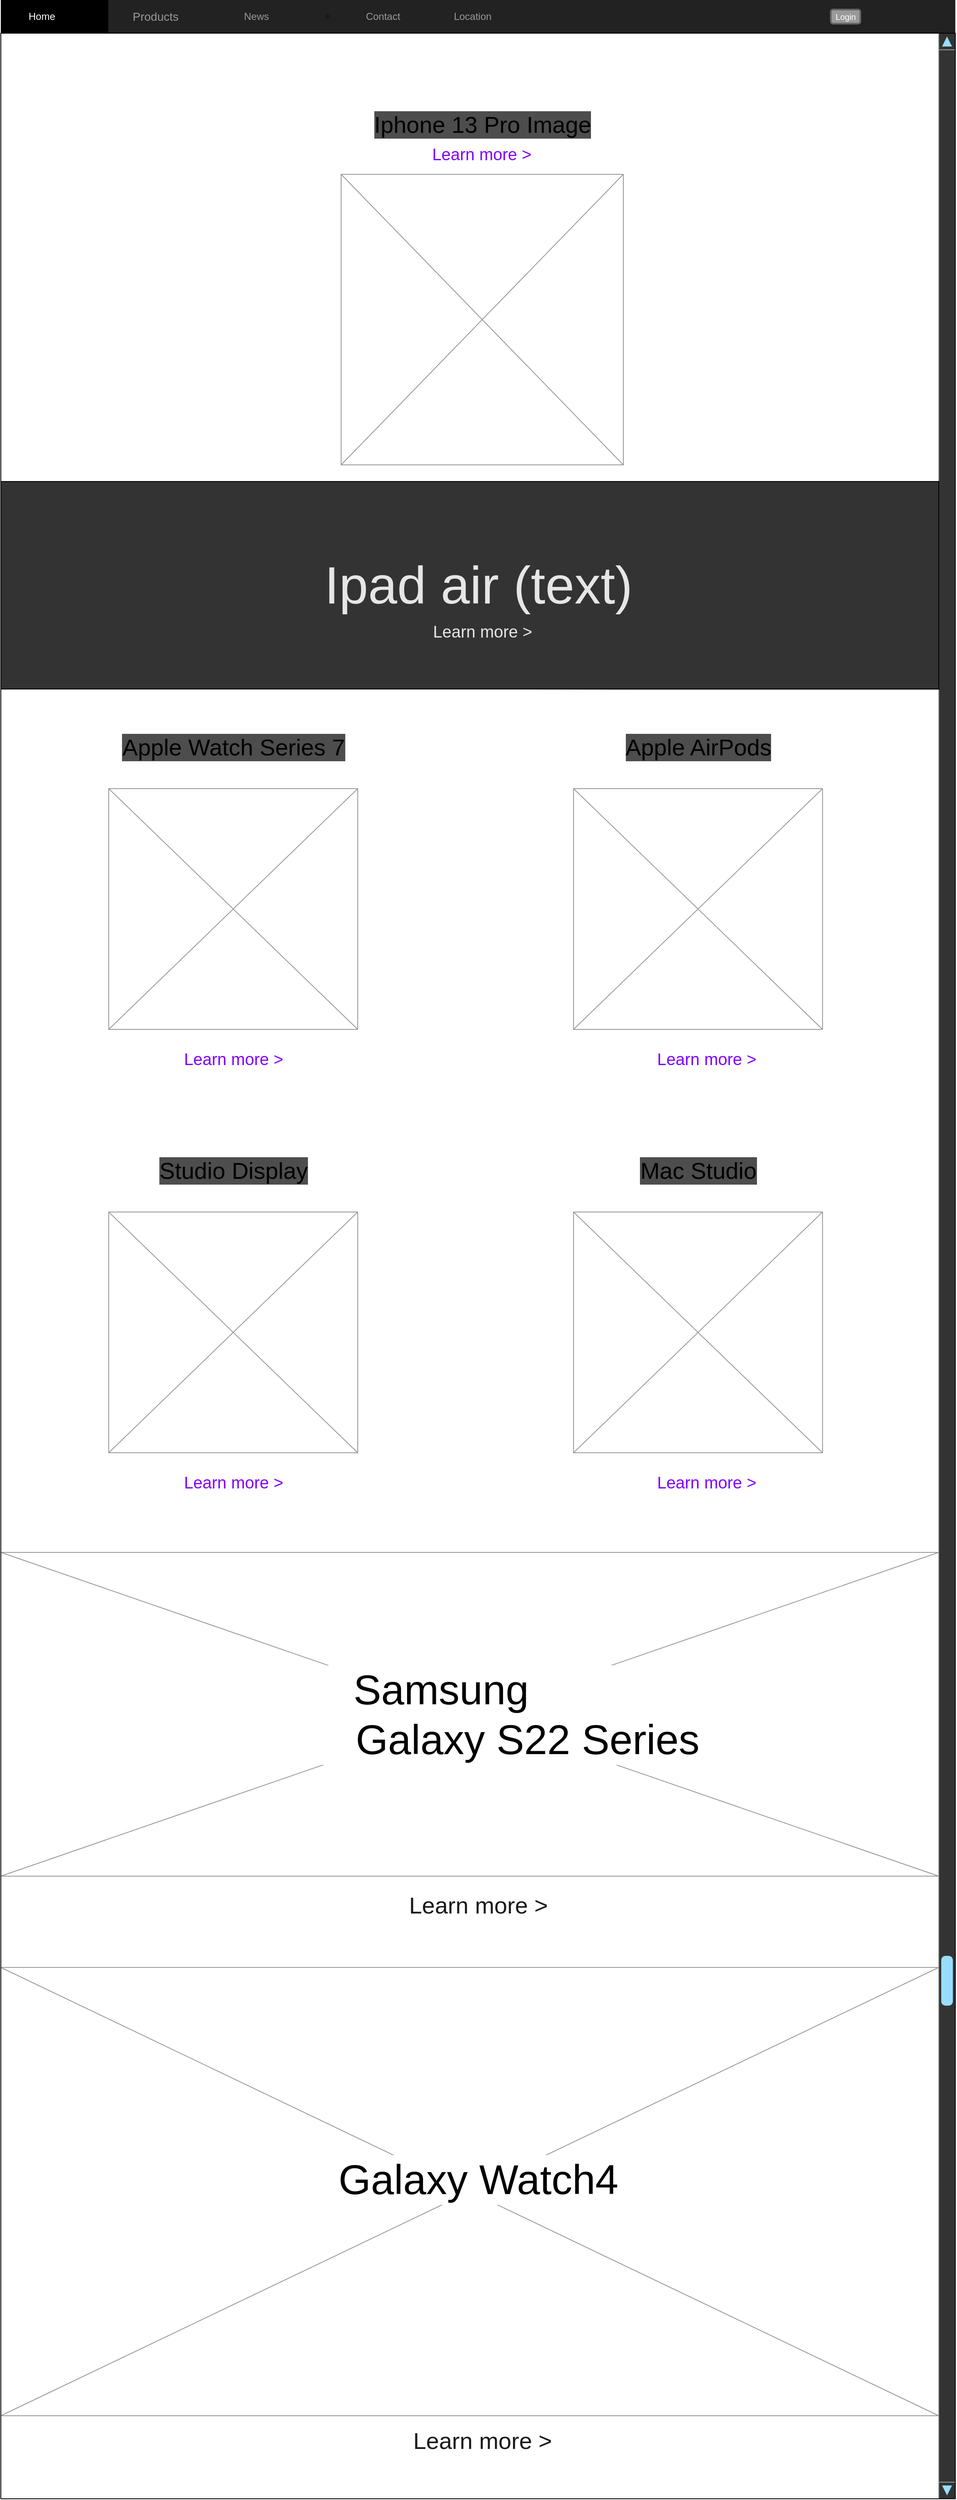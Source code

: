 <mxfile version="17.2.4" type="device"><diagram name="Page-1" id="c9db0220-8083-56f3-ca83-edcdcd058819"><mxGraphModel dx="1736" dy="1106" grid="1" gridSize="10" guides="1" tooltips="1" connect="1" arrows="1" fold="1" page="1" pageScale="1.5" pageWidth="826" pageHeight="1169" background="none" math="0" shadow="0"><root><mxCell id="0" style=";html=1;"/><mxCell id="1" style=";html=1;" parent="0"/><mxCell id="3d76a8aef4d5c911-1" value="" style="html=1;shadow=0;dashed=0;shape=mxgraph.bootstrap.rect;fillColor=#222222;strokeColor=none;whiteSpace=wrap;rounded=0;fontSize=12;fontColor=#000000;align=center;" parent="1" vertex="1"><mxGeometry x="40" y="70" width="1150" height="40" as="geometry"/></mxCell><mxCell id="3d76a8aef4d5c911-2" value="Products" style="html=1;shadow=0;dashed=0;fillColor=none;strokeColor=none;shape=mxgraph.bootstrap.rect;fontColor=#999999;fontSize=14;whiteSpace=wrap;" parent="3d76a8aef4d5c911-1" vertex="1"><mxGeometry x="129.38" width="115" height="40" as="geometry"/></mxCell><mxCell id="3d76a8aef4d5c911-5" value="News" style="html=1;shadow=0;dashed=0;fillColor=none;strokeColor=none;shape=mxgraph.bootstrap.rect;fontColor=#999999;spacingRight=30;whiteSpace=wrap;" parent="3d76a8aef4d5c911-1" vertex="1"><mxGeometry x="244.375" width="158.125" height="40" as="geometry"/></mxCell><mxCell id="3d76a8aef4d5c911-6" value="" style="html=1;shadow=0;dashed=0;shape=mxgraph.bootstrap.rrect;rSize=8;fillColor=#1A1A1A;strokeColor=none;fontColor=#ffffff;whiteSpace=wrap;" parent="3d76a8aef4d5c911-5" vertex="1"><mxGeometry x="1" y="0.5" width="6" height="6.5" relative="1" as="geometry"><mxPoint x="-12" y="-3" as="offset"/></mxGeometry></mxCell><mxCell id="3d76a8aef4d5c911-7" value="Contact" style="html=1;shadow=0;dashed=0;fillColor=none;strokeColor=none;shape=mxgraph.bootstrap.rect;fontColor=#999999;whiteSpace=wrap;" parent="3d76a8aef4d5c911-1" vertex="1"><mxGeometry x="402.5" width="115" height="40" as="geometry"/></mxCell><mxCell id="3d76a8aef4d5c911-8" value="Location" style="html=1;shadow=0;dashed=0;fillColor=none;strokeColor=none;shape=mxgraph.bootstrap.rect;fontColor=#999999;whiteSpace=wrap;" parent="3d76a8aef4d5c911-1" vertex="1"><mxGeometry x="517.5" width="100.625" height="40" as="geometry"/></mxCell><mxCell id="3d76a8aef4d5c911-3" value="Home" style="html=1;shadow=0;dashed=0;shape=mxgraph.bootstrap.rect;fillColor=#000000;strokeColor=none;fontColor=#ffffff;spacingRight=30;whiteSpace=wrap;" parent="3d76a8aef4d5c911-1" vertex="1"><mxGeometry width="129.375" height="40" as="geometry"/></mxCell><mxCell id="-0owgSE384c0aVFqQUic-1" value="Login" style="rounded=1;html=1;shadow=0;dashed=0;whiteSpace=wrap;fontSize=10;fillColor=#999999;align=center;strokeColor=#666666;fontColor=#ffffff;strokeWidth=2;" vertex="1" parent="3d76a8aef4d5c911-1"><mxGeometry x="1000" y="11.56" width="35.5" height="16.88" as="geometry"/></mxCell><mxCell id="-0owgSE384c0aVFqQUic-2" value="" style="verticalLabelPosition=bottom;shadow=0;dashed=0;align=center;html=1;verticalAlign=top;strokeWidth=1;shape=mxgraph.mockup.navigation.scrollBar;strokeColor=#999999;barPos=20;fillColor2=#99ddff;strokeColor2=none;direction=north;fillColor=#333333;" vertex="1" parent="1"><mxGeometry x="1170" y="110" width="20" height="2970" as="geometry"/></mxCell><mxCell id="-0owgSE384c0aVFqQUic-3" value="" style="verticalLabelPosition=bottom;shadow=0;dashed=0;align=center;html=1;verticalAlign=top;strokeWidth=1;shape=mxgraph.mockup.graphics.simpleIcon;strokeColor=#999999;fillColor=#ffffff;rounded=0;labelBackgroundColor=none;fontFamily=Verdana;fontSize=12;fontColor=#000000;" vertex="1" parent="1"><mxGeometry x="450" y="280" width="340" height="350" as="geometry"/></mxCell><mxCell id="-0owgSE384c0aVFqQUic-4" value="&lt;font style=&quot;font-size: 28px&quot;&gt;Iphone 13 Pro Image&lt;/font&gt;" style="text;html=1;resizable=0;autosize=1;align=center;verticalAlign=middle;points=[];fillColor=none;strokeColor=none;rounded=0;fontSize=28;labelBackgroundColor=#4D4D4D;" vertex="1" parent="1"><mxGeometry x="480" y="200" width="280" height="40" as="geometry"/></mxCell><mxCell id="-0owgSE384c0aVFqQUic-5" value="" style="endArrow=none;html=1;rounded=0;fontSize=28;entryX=1;entryY=0;entryDx=0;entryDy=0;" edge="1" parent="1" target="-0owgSE384c0aVFqQUic-8"><mxGeometry width="50" height="50" relative="1" as="geometry"><mxPoint x="40" y="650" as="sourcePoint"/><mxPoint x="660" y="650" as="targetPoint"/></mxGeometry></mxCell><mxCell id="-0owgSE384c0aVFqQUic-6" value="" style="endArrow=none;html=1;rounded=0;fontSize=28;entryX=0.509;entryY=0.058;entryDx=0;entryDy=0;entryPerimeter=0;" edge="1" parent="1"><mxGeometry width="50" height="50" relative="1" as="geometry"><mxPoint x="40.0" y="900" as="sourcePoint"/><mxPoint x="1171.16" y="900.1" as="targetPoint"/></mxGeometry></mxCell><mxCell id="-0owgSE384c0aVFqQUic-8" value="" style="rounded=0;whiteSpace=wrap;html=1;labelBackgroundColor=none;fontSize=28;fillColor=#333333;fontColor=#1A1A1A;" vertex="1" parent="1"><mxGeometry x="40" y="650" width="1130" height="250" as="geometry"/></mxCell><mxCell id="-0owgSE384c0aVFqQUic-9" value="Ipad air (text)" style="text;html=1;resizable=0;autosize=1;align=center;verticalAlign=middle;points=[];fillColor=none;strokeColor=none;rounded=0;labelBackgroundColor=none;fontSize=63;fontColor=#E6E6E6;" vertex="1" parent="1"><mxGeometry x="420" y="735" width="390" height="80" as="geometry"/></mxCell><mxCell id="-0owgSE384c0aVFqQUic-12" value="Learn more &amp;gt;" style="text;html=1;resizable=0;autosize=1;align=center;verticalAlign=middle;points=[];fillColor=none;strokeColor=none;rounded=0;labelBackgroundColor=none;fontSize=20;fontColor=#E6E6E6;" vertex="1" parent="1"><mxGeometry x="550" y="815" width="140" height="30" as="geometry"/></mxCell><mxCell id="-0owgSE384c0aVFqQUic-13" value="Learn more &amp;gt;" style="text;html=1;resizable=0;autosize=1;align=center;verticalAlign=middle;points=[];fillColor=none;strokeColor=none;rounded=0;labelBackgroundColor=none;fontSize=20;fontColor=#7F00FF;" vertex="1" parent="1"><mxGeometry x="549" y="240" width="140" height="30" as="geometry"/></mxCell><mxCell id="-0owgSE384c0aVFqQUic-14" value="" style="verticalLabelPosition=bottom;shadow=0;dashed=0;align=center;html=1;verticalAlign=top;strokeWidth=1;shape=mxgraph.mockup.graphics.simpleIcon;strokeColor=#999999;fillColor=#ffffff;rounded=0;labelBackgroundColor=none;fontFamily=Verdana;fontSize=12;fontColor=#000000;" vertex="1" parent="1"><mxGeometry x="170" y="1020" width="300" height="290" as="geometry"/></mxCell><mxCell id="-0owgSE384c0aVFqQUic-15" value="" style="verticalLabelPosition=bottom;shadow=0;dashed=0;align=center;html=1;verticalAlign=top;strokeWidth=1;shape=mxgraph.mockup.graphics.simpleIcon;strokeColor=#999999;fillColor=#ffffff;rounded=0;labelBackgroundColor=none;fontFamily=Verdana;fontSize=12;fontColor=#000000;" vertex="1" parent="1"><mxGeometry x="730" y="1020" width="300" height="290" as="geometry"/></mxCell><mxCell id="-0owgSE384c0aVFqQUic-16" value="Apple Watch Series 7" style="text;html=1;resizable=0;autosize=1;align=center;verticalAlign=middle;points=[];fillColor=none;strokeColor=none;rounded=0;fontSize=28;labelBackgroundColor=#4D4D4D;" vertex="1" parent="1"><mxGeometry x="180" y="950" width="280" height="40" as="geometry"/></mxCell><mxCell id="-0owgSE384c0aVFqQUic-17" value="&lt;font style=&quot;font-size: 28px&quot;&gt;Apple AirPods&lt;/font&gt;" style="text;html=1;resizable=0;autosize=1;align=center;verticalAlign=middle;points=[];fillColor=none;strokeColor=none;rounded=0;fontSize=28;labelBackgroundColor=#4D4D4D;" vertex="1" parent="1"><mxGeometry x="785" y="950" width="190" height="40" as="geometry"/></mxCell><mxCell id="-0owgSE384c0aVFqQUic-18" value="Learn more &amp;gt;" style="text;html=1;resizable=0;autosize=1;align=center;verticalAlign=middle;points=[];fillColor=none;strokeColor=none;rounded=0;labelBackgroundColor=none;fontSize=20;fontColor=#7F00FF;" vertex="1" parent="1"><mxGeometry x="250" y="1330" width="140" height="30" as="geometry"/></mxCell><mxCell id="-0owgSE384c0aVFqQUic-19" value="Learn more &amp;gt;" style="text;html=1;resizable=0;autosize=1;align=center;verticalAlign=middle;points=[];fillColor=none;strokeColor=none;rounded=0;labelBackgroundColor=none;fontSize=20;fontColor=#7F00FF;" vertex="1" parent="1"><mxGeometry x="820" y="1330" width="140" height="30" as="geometry"/></mxCell><mxCell id="-0owgSE384c0aVFqQUic-20" value="" style="verticalLabelPosition=bottom;shadow=0;dashed=0;align=center;html=1;verticalAlign=top;strokeWidth=1;shape=mxgraph.mockup.graphics.simpleIcon;strokeColor=#999999;fillColor=#ffffff;rounded=0;labelBackgroundColor=none;fontFamily=Verdana;fontSize=12;fontColor=#000000;" vertex="1" parent="1"><mxGeometry x="170" y="1530" width="300" height="290" as="geometry"/></mxCell><mxCell id="-0owgSE384c0aVFqQUic-21" value="" style="verticalLabelPosition=bottom;shadow=0;dashed=0;align=center;html=1;verticalAlign=top;strokeWidth=1;shape=mxgraph.mockup.graphics.simpleIcon;strokeColor=#999999;fillColor=#ffffff;rounded=0;labelBackgroundColor=none;fontFamily=Verdana;fontSize=12;fontColor=#000000;" vertex="1" parent="1"><mxGeometry x="730" y="1530" width="300" height="290" as="geometry"/></mxCell><mxCell id="-0owgSE384c0aVFqQUic-22" value="Studio Display" style="text;html=1;resizable=0;autosize=1;align=center;verticalAlign=middle;points=[];fillColor=none;strokeColor=none;rounded=0;fontSize=28;labelBackgroundColor=#4D4D4D;" vertex="1" parent="1"><mxGeometry x="225" y="1460" width="190" height="40" as="geometry"/></mxCell><mxCell id="-0owgSE384c0aVFqQUic-23" value="Mac Studio" style="text;html=1;resizable=0;autosize=1;align=center;verticalAlign=middle;points=[];fillColor=none;strokeColor=none;rounded=0;fontSize=28;labelBackgroundColor=#4D4D4D;" vertex="1" parent="1"><mxGeometry x="800" y="1460" width="160" height="40" as="geometry"/></mxCell><mxCell id="-0owgSE384c0aVFqQUic-24" value="Learn more &amp;gt;" style="text;html=1;resizable=0;autosize=1;align=center;verticalAlign=middle;points=[];fillColor=none;strokeColor=none;rounded=0;labelBackgroundColor=none;fontSize=20;fontColor=#7F00FF;" vertex="1" parent="1"><mxGeometry x="250" y="1840" width="140" height="30" as="geometry"/></mxCell><mxCell id="-0owgSE384c0aVFqQUic-25" value="Learn more &amp;gt;" style="text;html=1;resizable=0;autosize=1;align=center;verticalAlign=middle;points=[];fillColor=none;strokeColor=none;rounded=0;labelBackgroundColor=none;fontSize=20;fontColor=#7F00FF;" vertex="1" parent="1"><mxGeometry x="820" y="1840" width="140" height="30" as="geometry"/></mxCell><mxCell id="-0owgSE384c0aVFqQUic-28" value="" style="verticalLabelPosition=bottom;shadow=0;dashed=0;align=center;html=1;verticalAlign=top;strokeWidth=1;shape=mxgraph.mockup.graphics.simpleIcon;strokeColor=#999999;fillColor=#ffffff;rounded=0;labelBackgroundColor=none;fontFamily=Verdana;fontSize=12;fontColor=#000000;" vertex="1" parent="1"><mxGeometry x="40" y="1940" width="1130" height="390" as="geometry"/></mxCell><mxCell id="-0owgSE384c0aVFqQUic-30" value="&lt;font style=&quot;font-size: 50px&quot;&gt;Samsung &lt;br style=&quot;font-size: 50px&quot;&gt;&amp;nbsp; &amp;nbsp; &amp;nbsp; &amp;nbsp; &amp;nbsp; &amp;nbsp; &amp;nbsp; &amp;nbsp;Galaxy S22 Series&lt;/font&gt;" style="text;html=1;resizable=0;autosize=1;align=center;verticalAlign=middle;points=[];fillColor=none;strokeColor=none;rounded=0;fontSize=50;labelBackgroundColor=#FFFFFF;" vertex="1" parent="1"><mxGeometry x="250" y="2070" width="640" height="130" as="geometry"/></mxCell><mxCell id="-0owgSE384c0aVFqQUic-31" value="Learn more &amp;gt;" style="text;html=1;resizable=0;autosize=1;align=center;verticalAlign=middle;points=[];fillColor=none;strokeColor=none;rounded=0;labelBackgroundColor=none;fontSize=28;fontColor=#1A1A1A;" vertex="1" parent="1"><mxGeometry x="525" y="2345" width="180" height="40" as="geometry"/></mxCell><mxCell id="-0owgSE384c0aVFqQUic-32" value="" style="verticalLabelPosition=bottom;shadow=0;dashed=0;align=center;html=1;verticalAlign=top;strokeWidth=1;shape=mxgraph.mockup.graphics.simpleIcon;strokeColor=#999999;fillColor=#ffffff;rounded=0;labelBackgroundColor=none;fontFamily=Verdana;fontSize=12;fontColor=#000000;" vertex="1" parent="1"><mxGeometry x="40" y="2440" width="1130" height="540" as="geometry"/></mxCell><mxCell id="-0owgSE384c0aVFqQUic-33" value="Galaxy Watch4" style="text;html=1;resizable=0;autosize=1;align=center;verticalAlign=middle;points=[];fillColor=none;strokeColor=none;rounded=0;fontSize=50;labelBackgroundColor=#FFFFFF;" vertex="1" parent="1"><mxGeometry x="440" y="2660" width="350" height="70" as="geometry"/></mxCell><mxCell id="-0owgSE384c0aVFqQUic-34" value="Learn more &amp;gt;" style="text;html=1;resizable=0;autosize=1;align=center;verticalAlign=middle;points=[];fillColor=none;strokeColor=none;rounded=0;labelBackgroundColor=none;fontSize=28;fontColor=#1A1A1A;" vertex="1" parent="1"><mxGeometry x="530" y="2990" width="180" height="40" as="geometry"/></mxCell><mxCell id="-0owgSE384c0aVFqQUic-35" value="" style="rounded=0;whiteSpace=wrap;html=1;shadow=0;labelBackgroundColor=none;fontSize=28;fontColor=none;fillColor=none;noLabel=1;strokeColor=#000000;" vertex="1" parent="1"><mxGeometry x="40" y="110" width="1150" height="2970" as="geometry"/></mxCell></root></mxGraphModel></diagram></mxfile>